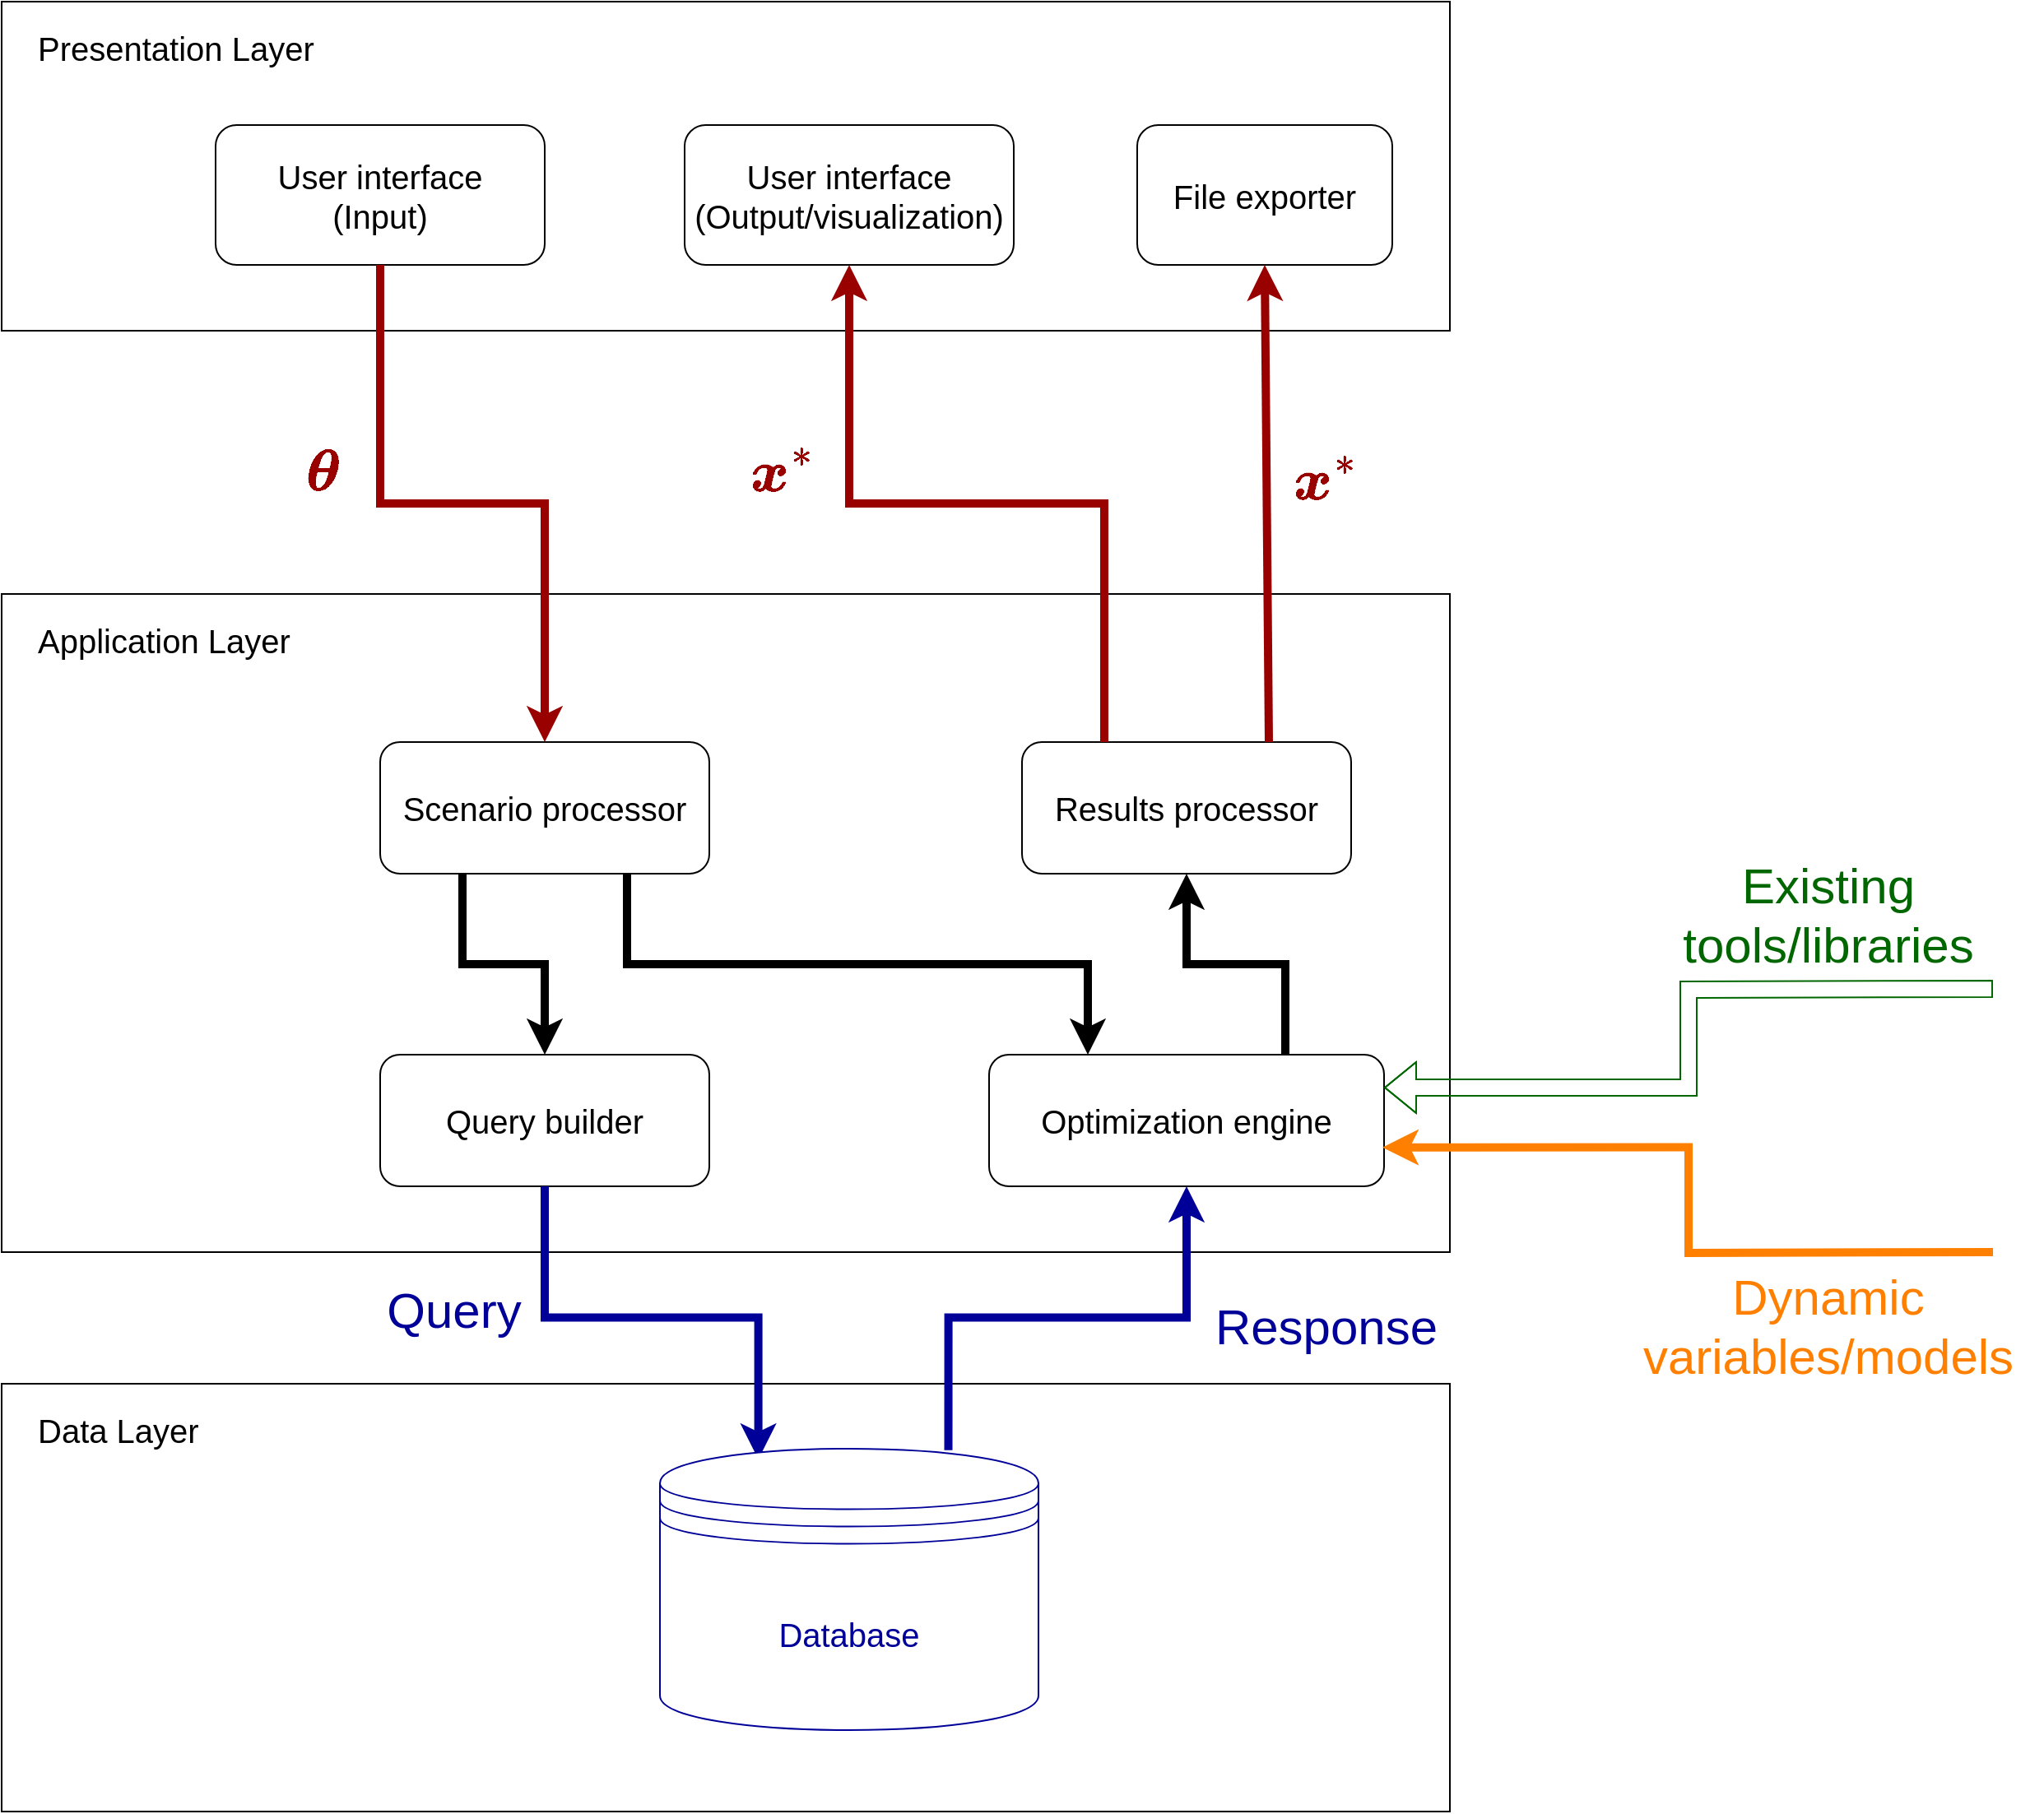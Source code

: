 <mxfile version="26.0.4">
  <diagram name="Page-1" id="83nVVDLE8LlJHE8DCV22">
    <mxGraphModel dx="2214" dy="843" grid="1" gridSize="10" guides="1" tooltips="1" connect="1" arrows="1" fold="1" page="1" pageScale="1" pageWidth="850" pageHeight="1100" math="1" shadow="0">
      <root>
        <mxCell id="0" />
        <mxCell id="1" parent="0" />
        <mxCell id="1kW3ISpv-7nbpDkD3t4g-13" value="&lt;font style=&quot;font-size: 20px;&quot;&gt;Data Layer&lt;/font&gt;" style="rounded=0;labelPosition=center;verticalLabelPosition=middle;align=left;verticalAlign=top;whiteSpace=wrap;html=1;spacingLeft=20;spacingTop=10;" parent="1" vertex="1">
          <mxGeometry x="-80" y="920" width="880" height="260" as="geometry" />
        </mxCell>
        <mxCell id="snhUkKWnlMOE1s88p9TC-37" value="&lt;font style=&quot;font-size: 20px;&quot;&gt;Presentation Layer&lt;/font&gt;" style="rounded=0;labelPosition=center;verticalLabelPosition=middle;align=left;verticalAlign=top;whiteSpace=wrap;html=1;spacingLeft=20;spacingTop=10;" parent="1" vertex="1">
          <mxGeometry x="-80" y="80" width="880" height="200" as="geometry" />
        </mxCell>
        <mxCell id="snhUkKWnlMOE1s88p9TC-38" value="&lt;span style=&quot;font-size: 20px;&quot;&gt;User interface&lt;/span&gt;&lt;div&gt;&lt;span style=&quot;font-size: 20px;&quot;&gt;(Input)&lt;/span&gt;&lt;/div&gt;" style="rounded=1;whiteSpace=wrap;html=1;" parent="1" vertex="1">
          <mxGeometry x="50" y="155" width="200" height="85" as="geometry" />
        </mxCell>
        <mxCell id="snhUkKWnlMOE1s88p9TC-40" value="&lt;font style=&quot;font-size: 20px;&quot;&gt;Application Layer&lt;/font&gt;" style="rounded=0;labelPosition=center;verticalLabelPosition=middle;align=left;verticalAlign=top;whiteSpace=wrap;html=1;spacingLeft=20;spacingTop=10;" parent="1" vertex="1">
          <mxGeometry x="-80" y="440" width="880" height="400" as="geometry" />
        </mxCell>
        <mxCell id="snhUkKWnlMOE1s88p9TC-41" value="&lt;span style=&quot;font-size: 20px;&quot;&gt;Query builder&lt;/span&gt;" style="rounded=1;whiteSpace=wrap;html=1;" parent="1" vertex="1">
          <mxGeometry x="150" y="720" width="200" height="80" as="geometry" />
        </mxCell>
        <mxCell id="snhUkKWnlMOE1s88p9TC-43" value="&lt;span style=&quot;font-size: 20px;&quot;&gt;File exporter&lt;/span&gt;" style="rounded=1;whiteSpace=wrap;html=1;" parent="1" vertex="1">
          <mxGeometry x="610" y="155" width="155" height="85" as="geometry" />
        </mxCell>
        <mxCell id="snhUkKWnlMOE1s88p9TC-45" value="&lt;span style=&quot;font-size: 20px;&quot;&gt;Scenario processor&lt;/span&gt;" style="rounded=1;whiteSpace=wrap;html=1;" parent="1" vertex="1">
          <mxGeometry x="150" y="530" width="200" height="80" as="geometry" />
        </mxCell>
        <mxCell id="snhUkKWnlMOE1s88p9TC-46" value="&lt;span style=&quot;font-size: 20px;&quot;&gt;Optimization engine&lt;/span&gt;" style="rounded=1;whiteSpace=wrap;html=1;" parent="1" vertex="1">
          <mxGeometry x="520" y="720" width="240" height="80" as="geometry" />
        </mxCell>
        <mxCell id="snhUkKWnlMOE1s88p9TC-47" value="&lt;span style=&quot;font-size: 20px;&quot;&gt;Results processor&lt;/span&gt;" style="rounded=1;whiteSpace=wrap;html=1;" parent="1" vertex="1">
          <mxGeometry x="540" y="530" width="200" height="80" as="geometry" />
        </mxCell>
        <mxCell id="snhUkKWnlMOE1s88p9TC-53" value="" style="endArrow=classic;html=1;rounded=0;exitX=0.5;exitY=1;exitDx=0;exitDy=0;strokeWidth=5;strokeColor=#000099;edgeStyle=orthogonalEdgeStyle;entryX=0.26;entryY=0.038;entryDx=0;entryDy=0;entryPerimeter=0;" parent="1" source="snhUkKWnlMOE1s88p9TC-41" target="1kW3ISpv-7nbpDkD3t4g-1" edge="1">
          <mxGeometry width="50" height="50" relative="1" as="geometry">
            <mxPoint x="500" y="590" as="sourcePoint" />
            <mxPoint x="390" y="1050" as="targetPoint" />
          </mxGeometry>
        </mxCell>
        <mxCell id="snhUkKWnlMOE1s88p9TC-55" value="" style="endArrow=classic;html=1;rounded=0;exitX=0.5;exitY=1;exitDx=0;exitDy=0;entryX=0.5;entryY=0;entryDx=0;entryDy=0;strokeWidth=5;strokeColor=#990000;edgeStyle=orthogonalEdgeStyle;" parent="1" source="snhUkKWnlMOE1s88p9TC-38" target="snhUkKWnlMOE1s88p9TC-45" edge="1">
          <mxGeometry width="50" height="50" relative="1" as="geometry">
            <mxPoint x="500" y="590" as="sourcePoint" />
            <mxPoint x="550" y="540" as="targetPoint" />
          </mxGeometry>
        </mxCell>
        <mxCell id="snhUkKWnlMOE1s88p9TC-57" value="" style="endArrow=classic;html=1;rounded=0;exitX=0.25;exitY=1;exitDx=0;exitDy=0;entryX=0.5;entryY=0;entryDx=0;entryDy=0;strokeWidth=5;edgeStyle=orthogonalEdgeStyle;" parent="1" source="snhUkKWnlMOE1s88p9TC-45" target="snhUkKWnlMOE1s88p9TC-41" edge="1">
          <mxGeometry width="50" height="50" relative="1" as="geometry">
            <mxPoint x="640" y="710" as="sourcePoint" />
            <mxPoint x="660" y="690" as="targetPoint" />
          </mxGeometry>
        </mxCell>
        <mxCell id="snhUkKWnlMOE1s88p9TC-59" value="" style="endArrow=classic;html=1;rounded=0;exitX=0.75;exitY=0;exitDx=0;exitDy=0;entryX=0.5;entryY=1;entryDx=0;entryDy=0;strokeWidth=5;edgeStyle=orthogonalEdgeStyle;" parent="1" source="snhUkKWnlMOE1s88p9TC-46" target="snhUkKWnlMOE1s88p9TC-47" edge="1">
          <mxGeometry width="50" height="50" relative="1" as="geometry">
            <mxPoint x="610" y="740" as="sourcePoint" />
            <mxPoint x="660" y="690" as="targetPoint" />
          </mxGeometry>
        </mxCell>
        <mxCell id="snhUkKWnlMOE1s88p9TC-61" value="" style="endArrow=classic;html=1;rounded=0;entryX=0.5;entryY=1;entryDx=0;entryDy=0;exitX=0.75;exitY=0;exitDx=0;exitDy=0;strokeWidth=5;strokeColor=#990000;" parent="1" source="snhUkKWnlMOE1s88p9TC-47" target="snhUkKWnlMOE1s88p9TC-43" edge="1">
          <mxGeometry width="50" height="50" relative="1" as="geometry">
            <mxPoint x="680" y="520" as="sourcePoint" />
            <mxPoint x="410" y="640" as="targetPoint" />
          </mxGeometry>
        </mxCell>
        <mxCell id="snhUkKWnlMOE1s88p9TC-63" value="" style="endArrow=classic;html=1;rounded=0;exitX=0.762;exitY=0.005;exitDx=0;exitDy=0;entryX=0.5;entryY=1;entryDx=0;entryDy=0;exitPerimeter=0;strokeWidth=5;strokeColor=#000099;edgeStyle=orthogonalEdgeStyle;" parent="1" source="1kW3ISpv-7nbpDkD3t4g-1" target="snhUkKWnlMOE1s88p9TC-46" edge="1">
          <mxGeometry width="50" height="50" relative="1" as="geometry">
            <mxPoint x="490" y="1050" as="sourcePoint" />
            <mxPoint x="410" y="640" as="targetPoint" />
          </mxGeometry>
        </mxCell>
        <mxCell id="snhUkKWnlMOE1s88p9TC-64" value="" style="endArrow=classic;html=1;rounded=0;exitX=0.75;exitY=1;exitDx=0;exitDy=0;entryX=0.25;entryY=0;entryDx=0;entryDy=0;strokeWidth=5;edgeStyle=orthogonalEdgeStyle;" parent="1" source="snhUkKWnlMOE1s88p9TC-45" target="snhUkKWnlMOE1s88p9TC-46" edge="1">
          <mxGeometry width="50" height="50" relative="1" as="geometry">
            <mxPoint x="470" y="700" as="sourcePoint" />
            <mxPoint x="520" y="650" as="targetPoint" />
          </mxGeometry>
        </mxCell>
        <mxCell id="1kW3ISpv-7nbpDkD3t4g-1" value="&lt;font style=&quot;font-size: 20px;&quot;&gt;Database&lt;/font&gt;" style="shape=datastore;whiteSpace=wrap;html=1;direction=east;strokeColor=#000099;fontColor=#000099;" parent="1" vertex="1">
          <mxGeometry x="320" y="959.5" width="230" height="171" as="geometry" />
        </mxCell>
        <mxCell id="1kW3ISpv-7nbpDkD3t4g-2" value="Query" style="text;html=1;align=center;verticalAlign=middle;whiteSpace=wrap;rounded=0;fontSize=30;strokeColor=none;fontColor=#000099;" parent="1" vertex="1">
          <mxGeometry x="100" y="830" width="190" height="90" as="geometry" />
        </mxCell>
        <mxCell id="1kW3ISpv-7nbpDkD3t4g-3" value="Response" style="text;html=1;align=center;verticalAlign=middle;whiteSpace=wrap;rounded=0;fontSize=30;strokeColor=none;fontColor=#000099;" parent="1" vertex="1">
          <mxGeometry x="630" y="840" width="190" height="90" as="geometry" />
        </mxCell>
        <mxCell id="1kW3ISpv-7nbpDkD3t4g-5" value="&lt;span style=&quot;font-size: 20px;&quot;&gt;User interface&lt;/span&gt;&lt;div&gt;&lt;span style=&quot;font-size: 20px;&quot;&gt;(Output/visualization)&lt;/span&gt;&lt;/div&gt;" style="rounded=1;whiteSpace=wrap;html=1;" parent="1" vertex="1">
          <mxGeometry x="335" y="155" width="200" height="85" as="geometry" />
        </mxCell>
        <mxCell id="1kW3ISpv-7nbpDkD3t4g-6" value="" style="endArrow=classic;html=1;rounded=0;entryX=0.5;entryY=1;entryDx=0;entryDy=0;exitX=0.25;exitY=0;exitDx=0;exitDy=0;strokeWidth=5;strokeColor=#990000;edgeStyle=orthogonalEdgeStyle;" parent="1" source="snhUkKWnlMOE1s88p9TC-47" target="1kW3ISpv-7nbpDkD3t4g-5" edge="1">
          <mxGeometry width="50" height="50" relative="1" as="geometry">
            <mxPoint x="650" y="540" as="sourcePoint" />
            <mxPoint x="698" y="330" as="targetPoint" />
          </mxGeometry>
        </mxCell>
        <mxCell id="1kW3ISpv-7nbpDkD3t4g-7" value="&lt;div&gt;&lt;span style=&quot;background-color: transparent; color: light-dark(rgb(153, 0, 0), rgb(255, 181, 181));&quot;&gt;\[\boldsymbol{\theta}\]&lt;/span&gt;&lt;br&gt;&lt;/div&gt;" style="text;html=1;align=center;verticalAlign=middle;whiteSpace=wrap;rounded=0;fontSize=30;fontFamily=Helvetica;fontColor=#990000;" parent="1" vertex="1">
          <mxGeometry x="-50" y="320" width="330" height="130" as="geometry" />
        </mxCell>
        <mxCell id="1kW3ISpv-7nbpDkD3t4g-8" value="&lt;div&gt;&lt;span style=&quot;background-color: transparent; color: light-dark(rgb(153, 0, 0), rgb(255, 181, 181));&quot;&gt;\[\boldsymbol{x}^*\]&lt;/span&gt;&lt;br&gt;&lt;/div&gt;" style="text;html=1;align=center;verticalAlign=middle;whiteSpace=wrap;rounded=0;fontSize=30;fontFamily=Helvetica;fontColor=#990000;" parent="1" vertex="1">
          <mxGeometry x="580" y="330" width="290" height="120" as="geometry" />
        </mxCell>
        <mxCell id="1kW3ISpv-7nbpDkD3t4g-9" value="&lt;div&gt;&lt;span style=&quot;background-color: transparent; color: light-dark(rgb(153, 0, 0), rgb(255, 181, 181));&quot;&gt;\[\boldsymbol{x}^*\]&lt;/span&gt;&lt;br&gt;&lt;/div&gt;" style="text;html=1;align=center;verticalAlign=middle;whiteSpace=wrap;rounded=0;fontSize=30;fontFamily=Helvetica;fontColor=#990000;" parent="1" vertex="1">
          <mxGeometry x="250" y="325" width="290" height="120" as="geometry" />
        </mxCell>
        <mxCell id="1kW3ISpv-7nbpDkD3t4g-11" value="" style="shape=flexArrow;endArrow=classic;html=1;rounded=0;entryX=1;entryY=0.25;entryDx=0;entryDy=0;strokeColor=#006600;edgeStyle=orthogonalEdgeStyle;" parent="1" target="snhUkKWnlMOE1s88p9TC-46" edge="1">
          <mxGeometry width="50" height="50" relative="1" as="geometry">
            <mxPoint x="1130" y="680" as="sourcePoint" />
            <mxPoint x="760" y="762" as="targetPoint" />
          </mxGeometry>
        </mxCell>
        <mxCell id="1kW3ISpv-7nbpDkD3t4g-12" value="Existing tools/libraries" style="text;html=1;align=center;verticalAlign=middle;whiteSpace=wrap;rounded=0;fontSize=30;fontColor=#006600;" parent="1" vertex="1">
          <mxGeometry x="900" y="590" width="260" height="90" as="geometry" />
        </mxCell>
        <mxCell id="C6o0vpwetfCWPehgR-DB-3" value="" style="endArrow=classic;html=1;rounded=0;strokeWidth=5;entryX=0.996;entryY=0.704;entryDx=0;entryDy=0;entryPerimeter=0;edgeStyle=orthogonalEdgeStyle;strokeColor=#FF8000;" parent="1" target="snhUkKWnlMOE1s88p9TC-46" edge="1">
          <mxGeometry width="50" height="50" relative="1" as="geometry">
            <mxPoint x="1130" y="840" as="sourcePoint" />
            <mxPoint x="890" y="770" as="targetPoint" />
          </mxGeometry>
        </mxCell>
        <mxCell id="C6o0vpwetfCWPehgR-DB-4" value="&lt;font style=&quot;color: rgb(255, 128, 0);&quot;&gt;Dynamic variables/models&lt;/font&gt;" style="text;html=1;align=center;verticalAlign=middle;whiteSpace=wrap;rounded=0;fontSize=30;fontColor=#006600;" parent="1" vertex="1">
          <mxGeometry x="900" y="840" width="260" height="90" as="geometry" />
        </mxCell>
      </root>
    </mxGraphModel>
  </diagram>
</mxfile>
